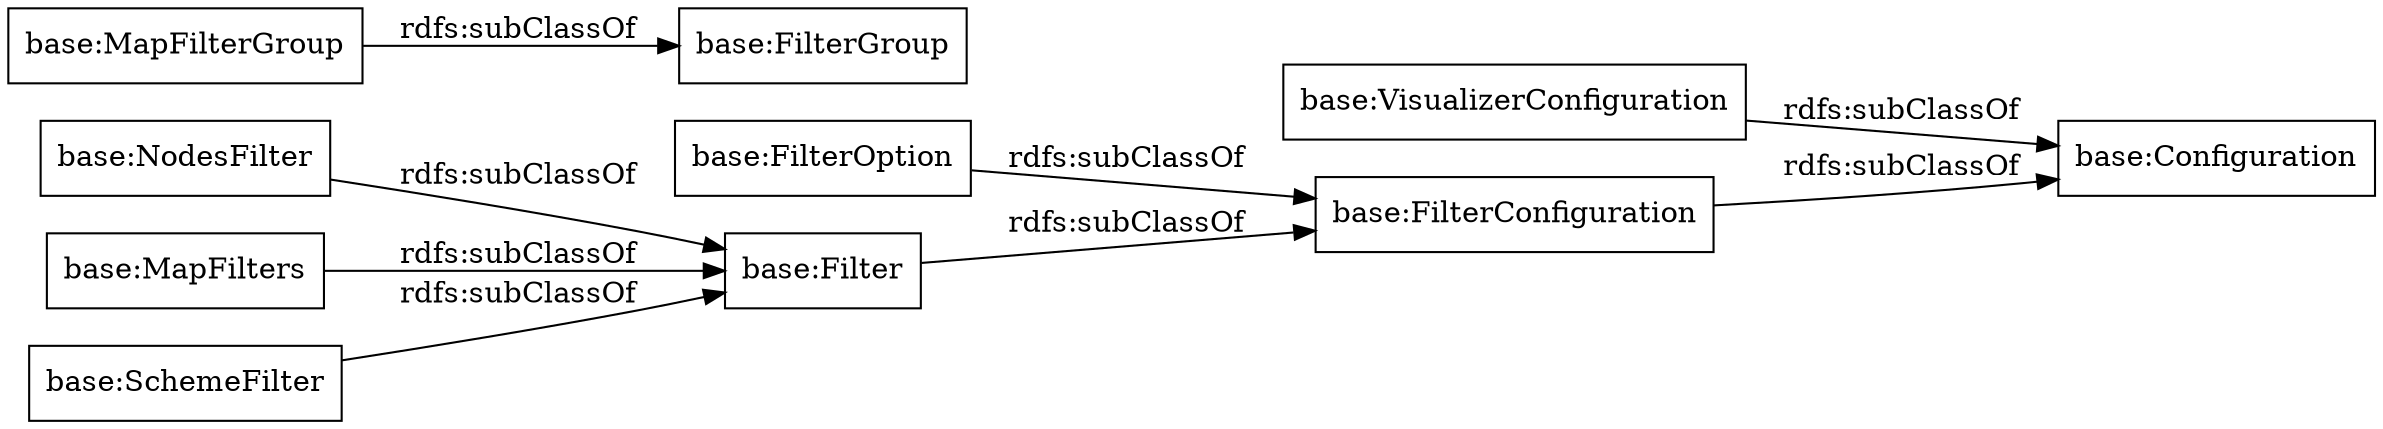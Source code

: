 digraph ar2dtool_diagram { 
rankdir=LR;
size="1000"
node [shape = rectangle, color="black"]; "base:VisualizerConfiguration" "base:FilterGroup" "base:FilterOption" "base:NodesFilter" "base:Filter" "base:MapFilters" "base:SchemeFilter" "base:MapFilterGroup" "base:FilterConfiguration" "base:Configuration" ; /*classes style*/
	"base:MapFilters" -> "base:Filter" [ label = "rdfs:subClassOf" ];
	"base:MapFilterGroup" -> "base:FilterGroup" [ label = "rdfs:subClassOf" ];
	"base:SchemeFilter" -> "base:Filter" [ label = "rdfs:subClassOf" ];
	"base:VisualizerConfiguration" -> "base:Configuration" [ label = "rdfs:subClassOf" ];
	"base:NodesFilter" -> "base:Filter" [ label = "rdfs:subClassOf" ];
	"base:FilterConfiguration" -> "base:Configuration" [ label = "rdfs:subClassOf" ];
	"base:FilterOption" -> "base:FilterConfiguration" [ label = "rdfs:subClassOf" ];
	"base:Filter" -> "base:FilterConfiguration" [ label = "rdfs:subClassOf" ];

}
